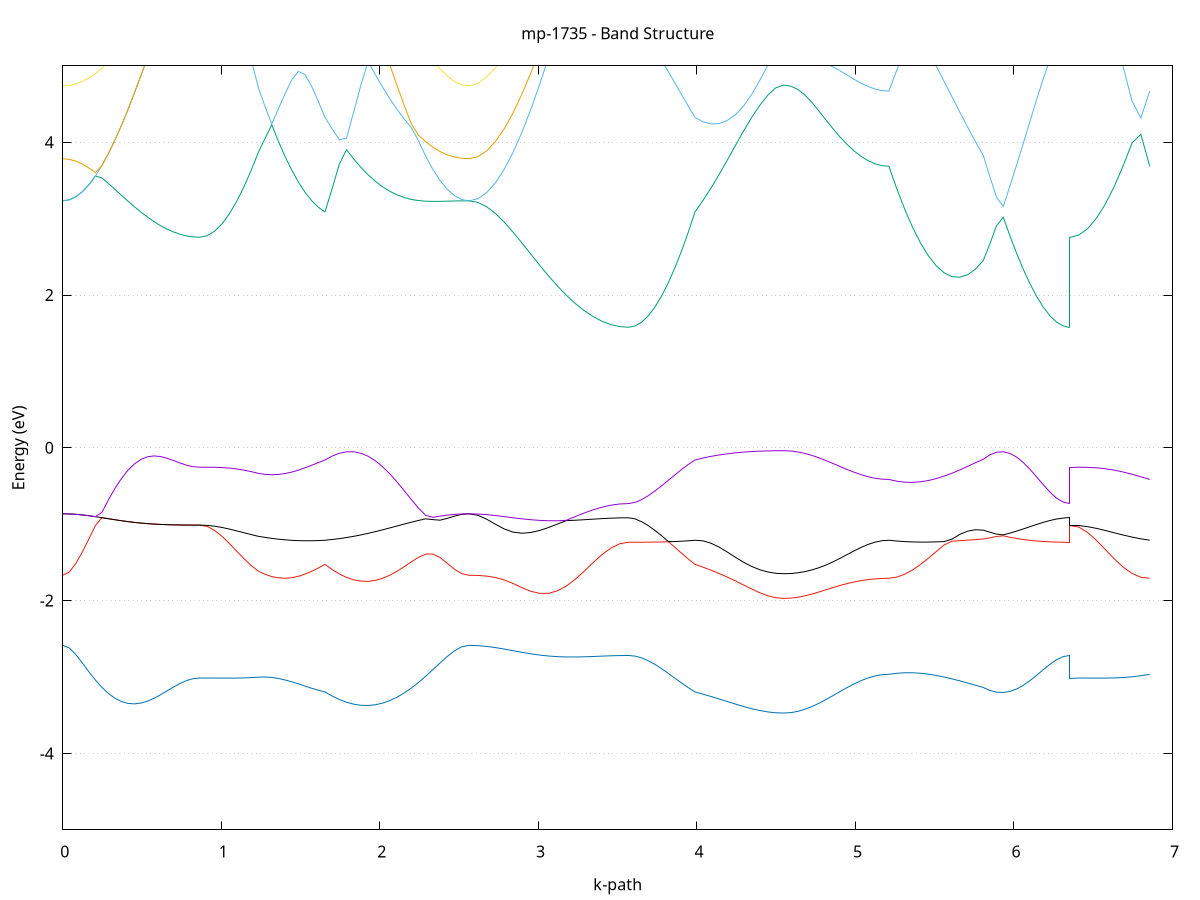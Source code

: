 set title 'mp-1735 - Band Structure'
set xlabel 'k-path'
set ylabel 'Energy (eV)'
set grid y
set yrange [-5:5]
set terminal png size 800,600
set output 'mp-1735_bands_gnuplot.png'
plot '-' using 1:2 with lines notitle, '-' using 1:2 with lines notitle, '-' using 1:2 with lines notitle, '-' using 1:2 with lines notitle, '-' using 1:2 with lines notitle, '-' using 1:2 with lines notitle, '-' using 1:2 with lines notitle, '-' using 1:2 with lines notitle, '-' using 1:2 with lines notitle, '-' using 1:2 with lines notitle, '-' using 1:2 with lines notitle, '-' using 1:2 with lines notitle, '-' using 1:2 with lines notitle, '-' using 1:2 with lines notitle, '-' using 1:2 with lines notitle, '-' using 1:2 with lines notitle, '-' using 1:2 with lines notitle, '-' using 1:2 with lines notitle, '-' using 1:2 with lines notitle, '-' using 1:2 with lines notitle
0.000000 -26.047153
0.041133 -26.046953
0.082265 -26.046553
0.123398 -26.045853
0.164531 -26.044853
0.205663 -26.043653
0.246796 -26.042153
0.287929 -26.040553
0.329061 -26.038753
0.370194 -26.036853
0.411326 -26.034953
0.452459 -26.032953
0.493592 -26.031053
0.534724 -26.029153
0.575857 -26.027353
0.616990 -26.025753
0.658122 -26.024253
0.699255 -26.023053
0.740388 -26.022053
0.781520 -26.021353
0.822653 -26.020953
0.863786 -26.020753
0.863786 -26.020753
0.910080 -26.020653
0.956374 -26.020253
1.002669 -26.019553
1.048963 -26.018653
1.095257 -26.017553
1.141552 -26.016253
1.187846 -26.014853
1.234140 -26.013253
1.234140 -26.013253
1.276094 -26.012153
1.318048 -26.011153
1.360002 -26.010053
1.401956 -26.009153
1.443910 -26.008153
1.485863 -26.007153
1.527817 -26.006253
1.569771 -26.005253
1.611725 -26.004353
1.653679 -26.003353
1.653679 -26.003353
1.699049 -26.005053
1.744420 -26.006953
1.789791 -26.009053
1.835162 -26.011453
1.880532 -26.013953
1.925903 -26.016653
1.971274 -26.019553
2.016644 -26.022553
2.062015 -26.025553
2.107386 -26.028553
2.152757 -26.031553
2.198127 -26.034453
2.243498 -26.037153
2.288869 -26.039553
2.334239 -26.041753
2.379610 -26.043653
2.424981 -26.045153
2.470351 -26.046253
2.515722 -26.046953
2.561093 -26.047153
2.561093 -26.047153
2.617055 -26.046753
2.673016 -26.045553
2.728978 -26.043653
2.784940 -26.041053
2.840902 -26.037953
2.896864 -26.034253
2.952825 -26.030253
3.008787 -26.026053
3.064749 -26.021653
3.120711 -26.017253
3.176672 -26.013053
3.232634 -26.009153
3.288596 -26.005653
3.344558 -26.002653
3.400519 -26.000153
3.456481 -25.998353
3.512443 -25.997253
3.568405 -25.996953
3.568405 -25.996953
3.610359 -25.996953
3.652312 -25.997153
3.694266 -25.997453
3.736220 -25.997853
3.778174 -25.998353
3.820128 -25.999053
3.862082 -25.999853
3.904035 -26.000853
3.945989 -26.002053
3.987943 -26.003353
3.987943 -26.003353
4.038818 -26.004253
4.089692 -26.005453
4.140567 -26.006753
4.191441 -26.008153
4.242316 -26.009553
4.293191 -26.010853
4.344065 -26.012053
4.394940 -26.013053
4.445814 -26.013853
4.496689 -26.014253
4.547563 -26.014453
4.547563 -26.014453
4.591795 -26.014353
4.636027 -26.014153
4.680259 -26.013853
4.724490 -26.013453
4.768722 -26.012953
4.812954 -26.012353
4.857186 -26.011753
4.901417 -26.011053
4.945649 -26.010453
4.989881 -26.009853
5.034113 -26.009353
5.078344 -26.008953
5.122576 -26.008653
5.166808 -26.008453
5.211040 -26.008353
5.211040 -26.008353
5.260658 -26.006853
5.310277 -26.005453
5.359896 -26.004053
5.409514 -26.002753
5.459133 -26.001553
5.508752 -26.000453
5.558370 -25.999553
5.607989 -25.998653
5.657608 -25.997953
5.707226 -25.997353
5.756845 -25.997053
5.806464 -25.996953
5.806464 -25.996953
5.848479 -25.996953
5.890494 -25.996953
5.932510 -25.996953
5.974525 -25.996953
6.016541 -25.996953
6.058556 -25.996953
6.100572 -25.996953
6.142587 -25.996953
6.184602 -25.996953
6.226618 -25.996953
6.268633 -25.996953
6.310649 -25.996953
6.352664 -25.996953
6.352664 -26.020753
6.408626 -26.020553
6.464588 -26.019953
6.520549 -26.019053
6.576511 -26.017753
6.632473 -26.016253
6.688435 -26.014453
6.744397 -26.012453
6.800358 -26.010453
6.856320 -26.008353
e
0.000000 -12.112653
0.041133 -12.114353
0.082265 -12.119453
0.123398 -12.127453
0.164531 -12.137453
0.205663 -12.148653
0.246796 -12.159953
0.287929 -12.170453
0.329061 -12.179253
0.370194 -12.185553
0.411326 -12.188853
0.452459 -12.188653
0.493592 -12.184753
0.534724 -12.177053
0.575857 -12.165753
0.616990 -12.151353
0.658122 -12.134653
0.699255 -12.116753
0.740388 -12.099353
0.781520 -12.084353
0.822653 -12.074153
0.863786 -12.070553
0.863786 -12.070553
0.910080 -12.082453
0.956374 -12.114953
1.002669 -12.161153
1.048963 -12.213753
1.095257 -12.267053
1.141552 -12.317253
1.187846 -12.361553
1.234140 -12.398053
1.234140 -12.398053
1.276094 -12.418753
1.318048 -12.436353
1.360002 -12.450253
1.401956 -12.460253
1.443910 -12.466153
1.485863 -12.467553
1.527817 -12.464453
1.569771 -12.456753
1.611725 -12.444453
1.653679 -12.427553
1.653679 -12.427553
1.699049 -12.459053
1.744420 -12.484353
1.789791 -12.503253
1.835162 -12.515253
1.880532 -12.520153
1.925903 -12.518053
1.971274 -12.509053
2.016644 -12.493153
2.062015 -12.470953
2.107386 -12.442853
2.152757 -12.409553
2.198127 -12.371853
2.243498 -12.330953
2.288869 -12.288153
2.334239 -12.245153
2.379610 -12.204053
2.424981 -12.167553
2.470351 -12.138253
2.515722 -12.119253
2.561093 -12.112653
2.561093 -12.112653
2.617055 -12.127453
2.673016 -12.167553
2.728978 -12.223053
2.784940 -12.284153
2.840902 -12.343353
2.896864 -12.395253
2.952825 -12.436553
3.008787 -12.464653
3.064749 -12.478153
3.120711 -12.476053
3.176672 -12.458053
3.232634 -12.424553
3.288596 -12.376253
3.344558 -12.314953
3.400519 -12.244253
3.456481 -12.170653
3.512443 -12.107853
3.568405 -12.081153
3.568405 -12.081153
3.610359 -12.088953
3.652312 -12.110953
3.694266 -12.143753
3.736220 -12.183353
3.778174 -12.226553
3.820128 -12.270853
3.862082 -12.314353
3.904035 -12.355553
3.945989 -12.393553
3.987943 -12.427553
3.987943 -12.427553
4.038818 -12.451253
4.089692 -12.486653
4.140567 -12.529453
4.191441 -12.575553
4.242316 -12.621053
4.293191 -12.663353
4.344065 -12.700353
4.394940 -12.730453
4.445814 -12.752653
4.496689 -12.766253
4.547563 -12.770753
4.547563 -12.770753
4.591795 -12.768053
4.636027 -12.760053
4.680259 -12.746853
4.724490 -12.728853
4.768722 -12.706253
4.812954 -12.679653
4.857186 -12.649753
4.901417 -12.617453
4.945649 -12.583853
4.989881 -12.550453
5.034113 -12.518853
5.078344 -12.490953
5.122576 -12.468953
5.166808 -12.454853
5.211040 -12.449953
5.211040 -12.449953
5.260658 -12.448953
5.310277 -12.440553
5.359896 -12.424653
5.409514 -12.401753
5.459133 -12.372353
5.508752 -12.337253
5.558370 -12.298053
5.607989 -12.256653
5.657608 -12.216253
5.707226 -12.181553
5.756845 -12.158753
5.806464 -12.153853
5.806464 -12.153853
5.848479 -12.161253
5.890494 -12.165553
5.932510 -12.166353
5.974525 -12.163553
6.016541 -12.157553
6.058556 -12.148553
6.100572 -12.137253
6.142587 -12.124653
6.184602 -12.111653
6.226618 -12.099653
6.268633 -12.089853
6.310649 -12.083353
6.352664 -12.081153
6.352664 -12.070553
6.408626 -12.087753
6.464588 -12.133053
6.520549 -12.193753
6.576511 -12.258453
6.632473 -12.319353
6.688435 -12.371553
6.744397 -12.411953
6.800358 -12.438453
6.856320 -12.449953
e
0.000000 -11.215653
0.041133 -11.216153
0.082265 -11.217653
0.123398 -11.220053
0.164531 -11.223453
0.205663 -11.227553
0.246796 -11.232353
0.287929 -11.237853
0.329061 -11.243753
0.370194 -11.250053
0.411326 -11.256653
0.452459 -11.263153
0.493592 -11.269653
0.534724 -11.275953
0.575857 -11.303053
0.616990 -11.344253
0.658122 -11.385553
0.699255 -11.424953
0.740388 -11.460053
0.781520 -11.488053
0.822653 -11.506253
0.863786 -11.512653
0.863786 -11.512653
0.910080 -11.511253
0.956374 -11.507153
1.002669 -11.500353
1.048963 -11.491153
1.095257 -11.479453
1.141552 -11.465753
1.187846 -11.450253
1.234140 -11.433153
1.234140 -11.433153
1.276094 -11.419153
1.318048 -11.423753
1.360002 -11.437253
1.401956 -11.450253
1.443910 -11.462653
1.485863 -11.474153
1.527817 -11.484853
1.569771 -11.494453
1.611725 -11.502853
1.653679 -11.510053
1.653679 -11.510053
1.699049 -11.490953
1.744420 -11.470953
1.789791 -11.450253
1.835162 -11.429253
1.880532 -11.408053
1.925903 -11.387053
1.971274 -11.366453
2.016644 -11.346553
2.062015 -11.327353
2.107386 -11.309353
2.152757 -11.292453
2.198127 -11.276953
2.243498 -11.263053
2.288869 -11.250753
2.334239 -11.240153
2.379610 -11.231453
2.424981 -11.224553
2.470351 -11.219653
2.515722 -11.216653
2.561093 -11.215653
2.561093 -11.215653
2.617055 -11.217653
2.673016 -11.223353
2.728978 -11.232753
2.784940 -11.245453
2.840902 -11.261153
2.896864 -11.279153
2.952825 -11.299053
3.008787 -11.320153
3.064749 -11.341853
3.120711 -11.363453
3.176672 -11.384353
3.232634 -11.403753
3.288596 -11.421353
3.344558 -11.436453
3.400519 -11.448653
3.456481 -11.489453
3.512443 -11.572053
3.568405 -11.605553
3.568405 -11.605553
3.610359 -11.604453
3.652312 -11.601353
3.694266 -11.596153
3.736220 -11.588953
3.778174 -11.579853
3.820128 -11.568853
3.862082 -11.556253
3.904035 -11.542153
3.945989 -11.526653
3.987943 -11.510053
3.987943 -11.510053
4.038818 -11.492553
4.089692 -11.460753
4.140567 -11.419753
4.191441 -11.375053
4.242316 -11.331053
4.293191 -11.291153
4.344065 -11.257453
4.394940 -11.231453
4.445814 -11.217953
4.496689 -11.215253
4.547563 -11.214653
4.547563 -11.214653
4.591795 -11.216453
4.636027 -11.221953
4.680259 -11.231053
4.724490 -11.243553
4.768722 -11.258953
4.812954 -11.276753
4.857186 -11.296353
4.901417 -11.317553
4.945649 -11.340753
4.989881 -11.366253
5.034113 -11.392853
5.078344 -11.418053
5.122576 -11.438853
5.166808 -11.452653
5.211040 -11.457453
5.211040 -11.457453
5.260658 -11.476753
5.310277 -11.495153
5.359896 -11.512253
5.409514 -11.527553
5.459133 -11.540953
5.508752 -11.552153
5.558370 -11.560853
5.607989 -11.567053
5.657608 -11.570453
5.707226 -11.571253
5.756845 -11.569153
5.806464 -11.564353
5.806464 -11.564353
5.848479 -11.554353
5.890494 -11.543853
5.932510 -11.539153
5.974525 -11.549753
6.016541 -11.559953
6.058556 -11.569653
6.100572 -11.578553
6.142587 -11.586453
6.184602 -11.593053
6.226618 -11.598453
6.268633 -11.602353
6.310649 -11.604753
6.352664 -11.605553
6.352664 -11.512653
6.408626 -11.510653
6.464588 -11.504653
6.520549 -11.494853
6.576511 -11.481553
6.632473 -11.465153
6.688435 -11.446053
6.744397 -11.424853
6.800358 -11.431153
6.856320 -11.457453
e
0.000000 -11.215653
0.041133 -11.216153
0.082265 -11.217653
0.123398 -11.220053
0.164531 -11.223453
0.205663 -11.227553
0.246796 -11.232353
0.287929 -11.237853
0.329061 -11.243753
0.370194 -11.250053
0.411326 -11.256653
0.452459 -11.263153
0.493592 -11.269653
0.534724 -11.275953
0.575857 -11.281853
0.616990 -11.287253
0.658122 -11.292053
0.699255 -11.296053
0.740388 -11.299353
0.781520 -11.301753
0.822653 -11.303153
0.863786 -11.303653
0.863786 -11.303653
0.910080 -11.305253
0.956374 -11.310153
1.002669 -11.318153
1.048963 -11.328953
1.095257 -11.342553
1.141552 -11.358553
1.187846 -11.376453
1.234140 -11.396053
1.234140 -11.396053
1.276094 -11.409953
1.318048 -11.402153
1.360002 -11.382553
1.401956 -11.361253
1.443910 -11.339053
1.485863 -11.316953
1.527817 -11.295853
1.569771 -11.276953
1.611725 -11.261853
1.653679 -11.252853
1.653679 -11.252853
1.699049 -11.246253
1.744420 -11.239753
1.789791 -11.233153
1.835162 -11.226153
1.880532 -11.218853
1.925903 -11.211353
1.971274 -11.203653
2.016644 -11.195753
2.062015 -11.187953
2.107386 -11.180153
2.152757 -11.172753
2.198127 -11.165853
2.243498 -11.159753
2.288869 -11.154853
2.334239 -11.152353
2.379610 -11.155553
2.424981 -11.170853
2.470351 -11.192753
2.515722 -11.209553
2.561093 -11.215653
2.561093 -11.215653
2.617055 -11.199053
2.673016 -11.154053
2.728978 -11.129653
2.784940 -11.135453
2.840902 -11.142653
2.896864 -11.151053
2.952825 -11.160353
3.008787 -11.170453
3.064749 -11.180853
3.120711 -11.191453
3.176672 -11.201753
3.232634 -11.211553
3.288596 -11.220453
3.344558 -11.272853
3.400519 -11.384353
3.456481 -11.457553
3.512443 -11.463053
3.568405 -11.464953
3.568405 -11.464953
3.610359 -11.456653
3.652312 -11.433453
3.694266 -11.399553
3.736220 -11.360453
3.778174 -11.323253
3.820128 -11.295053
3.862082 -11.277653
3.904035 -11.266953
3.945989 -11.259253
3.987943 -11.252853
3.987943 -11.252853
4.038818 -11.249153
4.089692 -11.244853
4.140567 -11.240153
4.191441 -11.235253
4.242316 -11.230353
4.293191 -11.225753
4.344065 -11.221553
4.394940 -11.217453
4.445814 -11.209253
4.496689 -11.198853
4.547563 -11.195153
4.547563 -11.195153
4.591795 -11.196553
4.636027 -11.200853
4.680259 -11.207753
4.724490 -11.217653
4.768722 -11.230553
4.812954 -11.246653
4.857186 -11.265853
4.901417 -11.287453
4.945649 -11.309653
4.989881 -11.330153
5.034113 -11.347453
5.078344 -11.361053
5.122576 -11.370853
5.166808 -11.376853
5.211040 -11.378853
5.211040 -11.378853
5.260658 -11.360053
5.310277 -11.339653
5.359896 -11.318653
5.409514 -11.298353
5.459133 -11.280953
5.508752 -11.271653
5.558370 -11.284353
5.607989 -11.329953
5.657608 -11.389953
5.707226 -11.446353
5.756845 -11.488353
5.806464 -11.507553
5.806464 -11.507553
5.848479 -11.517753
5.890494 -11.528353
5.932510 -11.533153
5.974525 -11.522453
6.016541 -11.512053
6.058556 -11.502153
6.100572 -11.493053
6.142587 -11.484853
6.184602 -11.477953
6.226618 -11.472353
6.268633 -11.468253
6.310649 -11.465753
6.352664 -11.464953
6.352664 -11.303653
6.408626 -11.306053
6.464588 -11.313153
6.520549 -11.324653
6.576511 -11.340153
6.632473 -11.359253
6.688435 -11.381253
6.744397 -11.405453
6.800358 -11.402253
6.856320 -11.378853
e
0.000000 -11.122053
0.041133 -11.121253
0.082265 -11.119353
0.123398 -11.116753
0.164531 -11.114653
0.205663 -11.113953
0.246796 -11.115953
0.287929 -11.121753
0.329061 -11.132153
0.370194 -11.147853
0.411326 -11.169053
0.452459 -11.195753
0.493592 -11.227553
0.534724 -11.263653
0.575857 -11.281853
0.616990 -11.287253
0.658122 -11.292053
0.699255 -11.296053
0.740388 -11.299353
0.781520 -11.301753
0.822653 -11.303153
0.863786 -11.303653
0.863786 -11.303653
0.910080 -11.289653
0.956374 -11.250953
1.002669 -11.195253
1.048963 -11.130753
1.095257 -11.064353
1.141552 -11.001653
1.187846 -10.946853
1.234140 -10.903453
1.234140 -10.903453
1.276094 -10.881453
1.318048 -10.866353
1.360002 -10.858753
1.401956 -10.858953
1.443910 -10.866953
1.485863 -10.882653
1.527817 -10.905453
1.569771 -10.934453
1.611725 -10.968053
1.653679 -11.003753
1.653679 -11.003753
1.699049 -10.958453
1.744420 -10.918553
1.789791 -10.885453
1.835162 -10.859753
1.880532 -10.842053
1.925903 -10.832753
1.971274 -10.832053
2.016644 -10.839753
2.062015 -10.855453
2.107386 -10.878653
2.152757 -10.908453
2.198127 -10.943653
2.243498 -10.982753
2.288869 -11.023853
2.334239 -11.064053
2.379610 -11.097753
2.424981 -11.115953
2.470351 -11.120953
2.515722 -11.121953
2.561093 -11.122053
2.561093 -11.122053
2.617055 -11.122853
2.673016 -11.125453
2.728978 -11.091753
2.784940 -11.023953
2.840902 -10.960753
2.896864 -10.910053
2.952825 -10.877653
3.008787 -10.867553
3.064749 -10.882053
3.120711 -10.921253
3.176672 -10.983753
3.232634 -11.066253
3.288596 -11.164453
3.344558 -11.228153
3.400519 -11.234453
3.456481 -11.239153
3.512443 -11.241953
3.568405 -11.242953
3.568405 -11.242953
3.610359 -11.242253
3.652312 -11.239953
3.694266 -11.235353
3.736220 -11.226853
3.778174 -11.210853
3.820128 -11.182653
3.862082 -11.142653
3.904035 -11.096653
3.945989 -11.049353
3.987943 -11.003753
3.987943 -11.003753
4.038818 -10.977353
4.089692 -10.944953
4.140567 -10.907153
4.191441 -10.865053
4.242316 -10.819953
4.293191 -10.774053
4.344065 -10.730353
4.394940 -10.691853
4.445814 -10.661853
4.496689 -10.642653
4.547563 -10.636053
4.547563 -10.636053
4.591795 -10.639353
4.636027 -10.648753
4.680259 -10.663853
4.724490 -10.683653
4.768722 -10.706853
4.812954 -10.731853
4.857186 -10.757153
4.901417 -10.781353
4.945649 -10.803153
4.989881 -10.821853
5.034113 -10.836953
5.078344 -10.848553
5.122576 -10.856553
5.166808 -10.861353
5.211040 -10.862953
5.211040 -10.862953
5.260658 -10.878753
5.310277 -10.907853
5.359896 -10.949053
5.409514 -11.000353
5.459133 -11.058453
5.508752 -11.116453
5.558370 -11.157853
5.607989 -11.168953
5.657608 -11.163653
5.707226 -11.154153
5.756845 -11.144453
5.806464 -11.135553
5.806464 -11.135553
5.848479 -11.124053
5.890494 -11.117553
5.932510 -11.116353
5.974525 -11.120553
6.016541 -11.129953
6.058556 -11.143653
6.100572 -11.160753
6.142587 -11.179753
6.184602 -11.198853
6.226618 -11.216353
6.268633 -11.230553
6.310649 -11.239753
6.352664 -11.242953
6.352664 -11.303653
6.408626 -11.283353
6.464588 -11.229253
6.520549 -11.155353
6.576511 -11.075153
6.632473 -10.999053
6.688435 -10.934653
6.744397 -10.888053
6.800358 -10.863353
6.856320 -10.862953
e
0.000000 -2.585753
0.041133 -2.619953
0.082265 -2.706353
0.123398 -2.816753
0.164531 -2.931453
0.205663 -3.039853
0.246796 -3.135753
0.287929 -3.215753
0.329061 -3.277853
0.370194 -3.321153
0.411326 -3.345653
0.452459 -3.351853
0.493592 -3.341253
0.534724 -3.315853
0.575857 -3.278453
0.616990 -3.232353
0.658122 -3.181453
0.699255 -3.130353
0.740388 -3.083653
0.781520 -3.046153
0.822653 -3.021753
0.863786 -3.013253
0.863786 -3.013253
0.910080 -3.013453
0.956374 -3.013953
1.002669 -3.014453
1.048963 -3.014653
1.095257 -3.014053
1.141552 -3.012053
1.187846 -3.008053
1.234140 -3.001653
1.234140 -3.001653
1.276094 -2.999953
1.318048 -3.005853
1.360002 -3.019053
1.401956 -3.038553
1.443910 -3.062953
1.485863 -3.090353
1.527817 -3.119053
1.569771 -3.147153
1.611725 -3.173153
1.653679 -3.195653
1.653679 -3.195653
1.699049 -3.249353
1.744420 -3.294753
1.789791 -3.330653
1.835162 -3.356053
1.880532 -3.370253
1.925903 -3.372953
1.971274 -3.363653
2.016644 -3.342553
2.062015 -3.309553
2.107386 -3.265353
2.152757 -3.210253
2.198127 -3.145153
2.243498 -3.071353
2.288869 -2.990253
2.334239 -2.904253
2.379610 -2.816453
2.424981 -2.731753
2.470351 -2.657753
2.515722 -2.605153
2.561093 -2.585753
2.561093 -2.585753
2.617055 -2.589253
2.673016 -2.599453
2.728978 -2.615153
2.784940 -2.634553
2.840902 -2.655953
2.896864 -2.677153
2.952825 -2.696653
3.008787 -2.713053
3.064749 -2.725553
3.120711 -2.733753
3.176672 -2.737753
3.232634 -2.738153
3.288596 -2.735753
3.344558 -2.731553
3.400519 -2.726753
3.456481 -2.722453
3.512443 -2.719453
3.568405 -2.718453
3.568405 -2.718453
3.610359 -2.726553
3.652312 -2.750353
3.694266 -2.787853
3.736220 -2.836353
3.778174 -2.892753
3.820128 -2.953953
3.862082 -3.017053
3.904035 -3.079753
3.945989 -3.139953
3.987943 -3.195653
3.987943 -3.195653
4.038818 -3.224753
4.089692 -3.255553
4.140567 -3.287953
4.191441 -3.320953
4.242316 -3.353853
4.293191 -3.385253
4.344065 -3.413853
4.394940 -3.438053
4.445814 -3.456653
4.496689 -3.468253
4.547563 -3.472253
4.547563 -3.472253
4.591795 -3.466653
4.636027 -3.450253
4.680259 -3.423553
4.724490 -3.388053
4.768722 -3.345153
4.812954 -3.296753
4.857186 -3.244953
4.901417 -3.192153
4.945649 -3.140353
4.989881 -3.092053
5.034113 -3.049053
5.078344 -3.013453
5.122576 -2.986753
5.166808 -2.970153
5.211040 -2.964553
5.211040 -2.964553
5.260658 -2.951253
5.310277 -2.944553
5.359896 -2.944653
5.409514 -2.950953
5.459133 -2.962853
5.508752 -2.979453
5.558370 -3.000053
5.607989 -3.023853
5.657608 -3.050153
5.707226 -3.078453
5.756845 -3.107853
5.806464 -3.137553
5.806464 -3.137553
5.848479 -3.176653
5.890494 -3.198753
5.932510 -3.202853
5.974525 -3.188653
6.016541 -3.156753
6.058556 -3.109153
6.100572 -3.048353
6.142587 -2.978353
6.184602 -2.904453
6.226618 -2.833453
6.268633 -2.773453
6.310649 -2.732853
6.352664 -2.718453
6.352664 -3.013253
6.408626 -3.013553
6.464588 -3.014153
6.520549 -3.014653
6.576511 -3.014153
6.632473 -3.011953
6.688435 -3.006753
6.744397 -2.997653
6.800358 -2.983753
6.856320 -2.964553
e
0.000000 -1.668053
0.041133 -1.625453
0.082265 -1.514053
0.123398 -1.362953
0.164531 -1.193253
0.205663 -1.017653
0.246796 -0.914353
0.287929 -0.928053
0.329061 -0.941453
0.370194 -0.954253
0.411326 -0.965953
0.452459 -0.976353
0.493592 -0.985153
0.534724 -0.992453
0.575857 -0.998253
0.616990 -1.002753
0.658122 -1.006053
0.699255 -1.008353
0.740388 -1.009953
0.781520 -1.010953
0.822653 -1.011453
0.863786 -1.011653
0.863786 -1.011653
0.910080 -1.029153
0.956374 -1.079053
1.002669 -1.154953
1.048963 -1.247953
1.095257 -1.348853
1.141552 -1.448753
1.187846 -1.539753
1.234140 -1.615453
1.234140 -1.615453
1.276094 -1.655753
1.318048 -1.684953
1.360002 -1.702153
1.401956 -1.706953
1.443910 -1.699853
1.485863 -1.681553
1.527817 -1.653353
1.569771 -1.616753
1.611725 -1.573553
1.653679 -1.525553
1.653679 -1.525553
1.699049 -1.593253
1.744420 -1.650753
1.789791 -1.696253
1.835162 -1.728153
1.880532 -1.745553
1.925903 -1.747953
1.971274 -1.735353
2.016644 -1.708353
2.062015 -1.668153
2.107386 -1.616553
2.152757 -1.556753
2.198127 -1.493253
2.243498 -1.433853
2.288869 -1.392253
2.334239 -1.389553
2.379610 -1.435853
2.424981 -1.511553
2.470351 -1.589053
2.515722 -1.646653
2.561093 -1.668053
2.561093 -1.668053
2.617055 -1.670453
2.673016 -1.678853
2.728978 -1.697153
2.784940 -1.729753
2.840902 -1.776853
2.896864 -1.830953
2.952825 -1.878153
3.008787 -1.905453
3.064749 -1.904553
3.120711 -1.871853
3.176672 -1.808853
3.232634 -1.720553
3.288596 -1.615453
3.344558 -1.504353
3.400519 -1.399453
3.456481 -1.312953
3.512443 -1.256053
3.568405 -1.236153
3.568405 -1.236153
3.610359 -1.236053
3.652312 -1.235653
3.694266 -1.235053
3.736220 -1.233953
3.778174 -1.232353
3.820128 -1.229953
3.862082 -1.304053
3.904035 -1.381153
3.945989 -1.455753
3.987943 -1.525553
3.987943 -1.525553
4.038818 -1.562453
4.089692 -1.602353
4.140567 -1.645453
4.191441 -1.691653
4.242316 -1.741353
4.293191 -1.793753
4.344065 -1.846753
4.394940 -1.895953
4.445814 -1.936053
4.496689 -1.962253
4.547563 -1.971353
4.547563 -1.971353
4.591795 -1.967453
4.636027 -1.956053
4.680259 -1.938053
4.724490 -1.914653
4.768722 -1.887653
4.812954 -1.858753
4.857186 -1.830053
4.901417 -1.802853
4.945649 -1.778253
4.989881 -1.757053
5.034113 -1.739353
5.078344 -1.725553
5.122576 -1.715653
5.166808 -1.709653
5.211040 -1.707653
5.211040 -1.707653
5.260658 -1.692253
5.310277 -1.655653
5.359896 -1.599953
5.409514 -1.528653
5.459133 -1.446653
5.508752 -1.359553
5.558370 -1.273853
5.607989 -1.222253
5.657608 -1.216053
5.707226 -1.208953
5.756845 -1.201253
5.806464 -1.193053
5.806464 -1.193053
5.848479 -1.178153
5.890494 -1.160453
5.932510 -1.151653
5.974525 -1.170753
6.016541 -1.186853
6.058556 -1.200153
6.100572 -1.210953
6.142587 -1.219453
6.184602 -1.225853
6.226618 -1.230553
6.268633 -1.233753
6.310649 -1.235553
6.352664 -1.236153
6.352664 -1.011653
6.408626 -1.037053
6.464588 -1.108153
6.520549 -1.211853
6.576511 -1.332053
6.632473 -1.452953
6.688435 -1.560553
6.744397 -1.643753
6.800358 -1.694353
6.856320 -1.707653
e
0.000000 -0.863753
0.041133 -0.865453
0.082265 -0.870453
0.123398 -0.878453
0.164531 -0.888853
0.205663 -0.901053
0.246796 -0.914353
0.287929 -0.927953
0.329061 -0.941453
0.370194 -0.954253
0.411326 -0.965953
0.452459 -0.976353
0.493592 -0.985153
0.534724 -0.992453
0.575857 -0.998253
0.616990 -1.002753
0.658122 -1.006053
0.699255 -1.008353
0.740388 -1.009953
0.781520 -1.010953
0.822653 -1.011453
0.863786 -1.011653
0.863786 -1.011653
0.910080 -1.015253
0.956374 -1.025653
1.002669 -1.041953
1.048963 -1.062753
1.095257 -1.086253
1.141552 -1.111053
1.187846 -1.135453
1.234140 -1.158453
1.234140 -1.158453
1.276094 -1.172753
1.318048 -1.185253
1.360002 -1.195853
1.401956 -1.204353
1.443910 -1.210753
1.485863 -1.214853
1.527817 -1.216753
1.569771 -1.216553
1.611725 -1.214153
1.653679 -1.209753
1.653679 -1.209753
1.699049 -1.200153
1.744420 -1.188553
1.789791 -1.174653
1.835162 -1.158453
1.880532 -1.140053
1.925903 -1.119653
1.971274 -1.097353
2.016644 -1.073653
2.062015 -1.048953
2.107386 -1.023653
2.152757 -0.998453
2.198127 -0.973953
2.243498 -0.950753
2.288869 -0.929253
2.334239 -0.939853
2.379610 -0.947153
2.424981 -0.923953
2.470351 -0.894153
2.515722 -0.871853
2.561093 -0.863753
2.561093 -0.863753
2.617055 -0.882653
2.673016 -0.933553
2.728978 -1.000353
2.784940 -1.062553
2.840902 -1.103853
2.896864 -1.118153
2.952825 -1.108453
3.008787 -1.081453
3.064749 -1.042853
3.120711 -0.997453
3.176672 -0.953053
3.232634 -0.947953
3.288596 -0.941253
3.344558 -0.933753
3.400519 -0.926653
3.456481 -0.920753
3.512443 -0.916953
3.568405 -0.915653
3.568405 -0.915653
3.610359 -0.930453
3.652312 -0.968253
3.694266 -1.020453
3.736220 -1.082653
3.778174 -1.152253
3.820128 -1.226953
3.862082 -1.226753
3.904035 -1.222453
3.945989 -1.216853
3.987943 -1.209753
3.987943 -1.209753
4.038818 -1.217853
4.089692 -1.249553
4.140567 -1.300453
4.191441 -1.363953
4.242316 -1.431953
4.293191 -1.496453
4.344065 -1.551653
4.394940 -1.594553
4.445814 -1.624553
4.496689 -1.642353
4.547563 -1.648153
4.547563 -1.648153
4.591795 -1.645153
4.636027 -1.636053
4.680259 -1.620653
4.724490 -1.598753
4.768722 -1.570253
4.812954 -1.535153
4.857186 -1.493953
4.901417 -1.447953
4.945649 -1.399253
4.989881 -1.350653
5.034113 -1.305153
5.078344 -1.265753
5.122576 -1.235453
5.166808 -1.216253
5.211040 -1.209653
5.211040 -1.209653
5.260658 -1.220153
5.310277 -1.227553
5.359896 -1.232053
5.409514 -1.234053
5.459133 -1.233653
5.508752 -1.231353
5.558370 -1.227453
5.607989 -1.196453
5.657608 -1.133853
5.707226 -1.091353
5.756845 -1.072353
5.806464 -1.077953
5.806464 -1.077953
5.848479 -1.104953
5.890494 -1.129653
5.932510 -1.139753
5.974525 -1.116253
6.016541 -1.090153
6.058556 -1.062053
6.100572 -1.032753
6.142587 -1.003553
6.184602 -0.975853
6.226618 -0.951453
6.268633 -0.932253
6.310649 -0.919853
6.352664 -0.915653
6.352664 -1.011653
6.408626 -1.016853
6.464588 -1.031853
6.520549 -1.054553
6.576511 -1.082253
6.632473 -1.112153
6.688435 -1.141453
6.744397 -1.168353
6.800358 -1.191253
6.856320 -1.209653
e
0.000000 -0.863753
0.041133 -0.865453
0.082265 -0.870453
0.123398 -0.878453
0.164531 -0.888853
0.205663 -0.901053
0.246796 -0.844753
0.287929 -0.680953
0.329061 -0.531653
0.370194 -0.401153
0.411326 -0.292953
0.452459 -0.209153
0.493592 -0.150753
0.534724 -0.117053
0.575857 -0.106053
0.616990 -0.113953
0.658122 -0.136053
0.699255 -0.166453
0.740388 -0.198953
0.781520 -0.227553
0.822653 -0.247053
0.863786 -0.253953
0.863786 -0.253953
0.910080 -0.254053
0.956374 -0.254753
1.002669 -0.257853
1.048963 -0.264653
1.095257 -0.275853
1.141552 -0.291453
1.187846 -0.311153
1.234140 -0.334353
1.234140 -0.334353
1.276094 -0.347453
1.318048 -0.352353
1.360002 -0.348653
1.401956 -0.336853
1.443910 -0.317553
1.485863 -0.292153
1.527817 -0.261853
1.569771 -0.228553
1.611725 -0.193753
1.653679 -0.159353
1.653679 -0.159353
1.699049 -0.108053
1.744420 -0.071453
1.789791 -0.051853
1.835162 -0.051253
1.880532 -0.070653
1.925903 -0.110253
1.971274 -0.169353
2.016644 -0.246453
2.062015 -0.339153
2.107386 -0.444453
2.152757 -0.558453
2.198127 -0.675853
2.243498 -0.788753
2.288869 -0.883653
2.334239 -0.910253
2.379610 -0.893953
2.424981 -0.880953
2.470351 -0.871453
2.515722 -0.865653
2.561093 -0.863753
2.561093 -0.863753
2.617055 -0.866553
2.673016 -0.874353
2.728978 -0.886253
2.784940 -0.900653
2.840902 -0.915653
2.896864 -0.929653
2.952825 -0.941353
3.008787 -0.949753
3.064749 -0.954453
3.120711 -0.955353
3.176672 -0.948753
3.232634 -0.899853
3.288596 -0.853453
3.344558 -0.811953
3.400519 -0.777353
3.456481 -0.751253
3.512443 -0.735153
3.568405 -0.729653
3.568405 -0.729653
3.610359 -0.714753
3.652312 -0.676853
3.694266 -0.624853
3.736220 -0.563553
3.778174 -0.495953
3.820128 -0.424753
3.862082 -0.352653
3.904035 -0.282553
3.945989 -0.217253
3.987943 -0.159353
3.987943 -0.159353
4.038818 -0.133453
4.089692 -0.111553
4.140567 -0.093253
4.191441 -0.078053
4.242316 -0.065753
4.293191 -0.056153
4.344065 -0.048953
4.394940 -0.043753
4.445814 -0.040353
4.496689 -0.038353
4.547563 -0.037753
4.547563 -0.037753
4.591795 -0.041753
4.636027 -0.053653
4.680259 -0.072953
4.724490 -0.098753
4.768722 -0.130153
4.812954 -0.165653
4.857186 -0.203853
4.901417 -0.243053
4.945649 -0.281653
4.989881 -0.317953
5.034113 -0.350353
5.078344 -0.377253
5.122576 -0.397453
5.166808 -0.410053
5.211040 -0.414253
5.211040 -0.414253
5.260658 -0.436853
5.310277 -0.449553
5.359896 -0.452153
5.409514 -0.444753
5.459133 -0.428053
5.508752 -0.403153
5.558370 -0.371153
5.607989 -0.333053
5.657608 -0.289953
5.707226 -0.243453
5.756845 -0.195653
5.806464 -0.149753
5.806464 -0.149753
5.848479 -0.091153
5.890494 -0.057553
5.932510 -0.051353
5.974525 -0.073053
6.016541 -0.121053
6.058556 -0.191853
6.100572 -0.280353
6.142587 -0.379953
6.184602 -0.482453
6.226618 -0.578553
6.268633 -0.658053
6.310649 -0.710953
6.352664 -0.729653
6.352664 -0.253953
6.408626 -0.254053
6.464588 -0.255753
6.520549 -0.261653
6.576511 -0.273653
6.632473 -0.292253
6.688435 -0.316653
6.744397 -0.346053
6.800358 -0.378953
6.856320 -0.414253
e
0.000000 3.233547
0.041133 3.246847
0.082265 3.286847
0.123398 3.352747
0.164531 3.443647
0.205663 3.558247
0.246796 3.533647
0.287929 3.459747
0.329061 3.382947
0.370194 3.305447
0.411326 3.228947
0.452459 3.155047
0.493592 3.084947
0.534724 3.019847
0.575857 2.960647
0.616990 2.908047
0.658122 2.862647
0.699255 2.824947
0.740388 2.795247
0.781520 2.773747
0.822653 2.760847
0.863786 2.756547
0.863786 2.756547
0.910080 2.775947
0.956374 2.833847
1.002669 2.928647
1.048963 3.058347
1.095257 3.220347
1.141552 3.411847
1.187846 3.629747
1.234140 3.871147
1.234140 3.871147
1.276094 4.050547
1.318048 4.229747
1.360002 4.012847
1.401956 3.814647
1.443910 3.636647
1.485863 3.480147
1.527817 3.346247
1.569771 3.235847
1.611725 3.149647
1.653679 3.088347
1.653679 3.088347
1.699049 3.392647
1.744420 3.715047
1.789791 3.902147
1.835162 3.781047
1.880532 3.671647
1.925903 3.574547
1.971274 3.490047
2.016644 3.418147
2.062015 3.359047
2.107386 3.312147
2.152757 3.276947
2.198127 3.252247
2.243498 3.236747
2.288869 3.228747
2.334239 3.226047
2.379610 3.226747
2.424981 3.228947
2.470351 3.231347
2.515722 3.232947
2.561093 3.233547
2.561093 3.233547
2.617055 3.213947
2.673016 3.157047
2.728978 3.067947
2.784940 2.953647
2.840902 2.821947
2.896864 2.679847
2.952825 2.533747
3.008787 2.388647
3.064749 2.248747
3.120711 2.117347
3.176672 1.996947
3.232634 1.889447
3.288596 1.796347
3.344558 1.718847
3.400519 1.657847
3.456481 1.613747
3.512443 1.587147
3.568405 1.578247
3.568405 1.578247
3.610359 1.595447
3.652312 1.646547
3.694266 1.730647
3.736220 1.845947
3.778174 1.990847
3.820128 2.163147
3.862082 2.360947
3.904035 2.582447
3.945989 2.825547
3.987943 3.088347
3.987943 3.088347
4.038818 3.239347
4.089692 3.403747
4.140567 3.579947
4.191441 3.765247
4.242316 3.955347
4.293191 4.143347
4.344065 4.320347
4.394940 4.479247
4.445814 4.614347
4.496689 4.711347
4.547563 4.747847
4.547563 4.747847
4.591795 4.734547
4.636027 4.692947
4.680259 4.621247
4.724490 4.524147
4.768722 4.412047
4.812954 4.295047
4.857186 4.180347
4.901417 4.072547
4.945649 3.974747
4.989881 3.889147
5.034113 3.817247
5.078344 3.760247
5.122576 3.718947
5.166808 3.693947
5.211040 3.685547
5.211040 3.685547
5.260658 3.392347
5.310277 3.126047
5.359896 2.889547
5.409514 2.685447
5.459133 2.516547
5.508752 2.385047
5.558370 2.293047
5.607989 2.242147
5.657608 2.232947
5.707226 2.265547
5.756845 2.339147
5.806464 2.452447
5.806464 2.452447
5.848479 2.672347
5.890494 2.909447
5.932510 3.018947
5.974525 2.774947
6.016541 2.547247
6.058556 2.337947
6.100572 2.149147
6.142587 1.983047
6.184602 1.842247
6.226618 1.729147
6.268633 1.646147
6.310649 1.595347
6.352664 1.578247
6.352664 2.756547
6.408626 2.784947
6.464588 2.869047
6.520549 3.005947
6.576511 3.191547
6.632473 3.420847
6.688435 3.688747
6.744397 3.989747
6.800358 4.104347
6.856320 3.685547
e
0.000000 3.233547
0.041133 3.246847
0.082265 3.286847
0.123398 3.352747
0.164531 3.443647
0.205663 3.558247
0.246796 3.695247
0.287929 3.852747
0.329061 4.029047
0.370194 4.222047
0.411326 4.429347
0.452459 4.648647
0.493592 4.876747
0.534724 5.110147
0.575857 5.344447
0.616990 5.574047
0.658122 5.792247
0.699255 5.857047
0.740388 5.899947
0.781520 5.932547
0.822653 5.952947
0.863786 5.959947
0.863786 5.959947
0.910080 5.981147
0.956374 6.038347
1.002669 6.114047
1.048963 6.141247
1.095257 5.822047
1.141552 5.460547
1.187846 5.086747
1.234140 4.712847
1.234140 4.712847
1.276094 4.463847
1.318048 4.240147
1.360002 4.436947
1.401956 4.634347
1.443910 4.815347
1.485863 4.926647
1.527817 4.885547
1.569771 4.731847
1.611725 4.536447
1.653679 4.326447
1.653679 4.326447
1.699049 4.175947
1.744420 4.034047
1.789791 4.052247
1.835162 4.399547
1.880532 4.748747
1.925903 5.056347
1.971274 4.885147
2.016644 4.723647
2.062015 4.572747
2.107386 4.433447
2.152757 4.306447
2.198127 4.192547
2.243498 4.019447
2.288869 3.819347
2.334239 3.645547
2.379610 3.500047
2.424981 3.384747
2.470351 3.301147
2.515722 3.250547
2.561093 3.233547
2.561093 3.233547
2.617055 3.260147
2.673016 3.339347
2.728978 3.469447
2.784940 3.647547
2.840902 3.870347
2.896864 4.133547
2.952825 4.432547
3.008787 4.762147
3.064749 5.115547
3.120711 5.481647
3.176672 5.830847
3.232634 6.032047
3.288596 5.955547
3.344558 5.807747
3.400519 5.674947
3.456481 5.574647
3.512443 5.512947
3.568405 5.492147
3.568405 5.492147
3.610359 5.471547
3.652312 5.412047
3.694266 5.319747
3.736220 5.202547
3.778174 5.068147
3.820128 4.923147
3.862082 4.772847
3.904035 4.621447
3.945989 4.471847
3.987943 4.326447
3.987943 4.326447
4.038818 4.267047
4.089692 4.239947
4.140567 4.245947
4.191441 4.285647
4.242316 4.360147
4.293191 4.471547
4.344065 4.621247
4.394940 4.803847
4.445814 5.003447
4.496689 5.190847
4.547563 5.285947
4.547563 5.285947
4.591795 5.257747
4.636027 5.197647
4.680259 5.139747
4.724490 5.096047
4.768722 5.061847
4.812954 5.027947
4.857186 4.987047
4.901417 4.937447
4.945649 4.882147
4.989881 4.826147
5.034113 4.774347
5.078344 4.730547
5.122576 4.697447
5.166808 4.676947
5.211040 4.669947
5.211040 4.669947
5.260658 4.944247
5.310277 5.213947
5.359896 5.398447
5.409514 5.341747
5.459133 5.183647
5.508752 4.998247
5.558370 4.801047
5.607989 4.599447
5.657608 4.398047
5.707226 4.200447
5.756845 4.009147
5.806464 3.826247
5.806464 3.826247
5.848479 3.547047
5.890494 3.277047
5.932510 3.161547
5.974525 3.426647
6.016541 3.702147
6.058556 3.985047
6.100572 4.271347
6.142587 4.555647
6.184602 4.829947
6.226618 5.082147
6.268633 5.293847
6.310649 5.439447
6.352664 5.492147
6.352664 5.959947
6.408626 5.990647
6.464588 6.068847
6.520549 6.162947
6.576511 5.878847
6.632473 5.444147
6.688435 4.991947
6.744397 4.542047
6.800358 4.318547
6.856320 4.669947
e
0.000000 3.784647
0.041133 3.776547
0.082265 3.752647
0.123398 3.714247
0.164531 3.663447
0.205663 3.602347
0.246796 3.695247
0.287929 3.852747
0.329061 4.029047
0.370194 4.222047
0.411326 4.429347
0.452459 4.648647
0.493592 4.876747
0.534724 5.110147
0.575857 5.344447
0.616990 5.574047
0.658122 5.792247
0.699255 5.990347
0.740388 6.158747
0.781520 6.287247
0.822653 6.367647
0.863786 6.395047
0.863786 6.395047
0.910080 6.389947
0.956374 6.374947
1.002669 6.343447
1.048963 6.191347
1.095257 6.264247
1.141552 6.222847
1.187846 6.166347
1.234140 6.105147
1.234140 6.105147
1.276094 6.046247
1.318048 5.957047
1.360002 5.841247
1.401956 5.707447
1.443910 5.575947
1.485863 5.504047
1.527817 5.577447
1.569771 5.759347
1.611725 5.980447
1.653679 6.214447
1.653679 6.214447
1.699049 6.013647
1.744420 5.813547
1.789791 5.616147
1.835162 5.423047
1.880532 5.236047
1.925903 5.079347
1.971274 5.312647
2.016644 5.256547
2.062015 5.016847
2.107386 4.749247
2.152757 4.488247
2.198127 4.243447
2.243498 4.092347
2.288869 4.006447
2.334239 3.935147
2.379610 3.878447
2.424981 3.836047
2.470351 3.806947
2.515722 3.790147
2.561093 3.784647
2.561093 3.784647
2.617055 3.810047
2.673016 3.885647
2.728978 4.009247
2.784940 4.177947
2.840902 4.387547
2.896864 4.633647
2.952825 4.911047
3.008787 5.214147
3.064749 5.536747
3.120711 5.868047
3.176672 5.985747
3.232634 6.092547
3.288596 6.181447
3.344558 6.245647
3.400519 6.281647
3.456481 6.293247
3.512443 6.291747
3.568405 6.289447
3.568405 6.289447
3.610359 6.301547
3.652312 6.337047
3.694266 6.393047
3.736220 6.465247
3.778174 6.547047
3.820128 6.630047
3.862082 6.704347
3.904035 6.580447
3.945989 6.398947
3.987943 6.214447
3.987943 6.214447
4.038818 6.117947
4.089692 6.028947
4.140567 5.951947
4.191441 5.889547
4.242316 5.841847
4.293191 5.807647
4.344065 5.783947
4.394940 5.766347
4.445814 5.747147
4.496689 5.712947
4.547563 5.678647
4.547563 5.678647
4.591795 5.689947
4.636027 5.703247
4.680259 5.697747
4.724490 5.675547
4.768722 5.648447
4.812954 5.629147
4.857186 5.627247
4.901417 5.645847
4.945649 5.682447
4.989881 5.731147
5.034113 5.784847
5.078344 5.836347
5.122576 5.878947
5.166808 5.906947
5.211040 5.916747
5.211040 5.916747
5.260658 5.844747
5.310277 5.758447
5.359896 5.738647
5.409514 5.942747
5.459133 6.232547
5.508752 6.535247
5.558370 6.677547
5.607989 6.603947
5.657608 6.538847
5.707226 6.493447
5.756845 6.475147
5.806464 6.486447
5.806464 6.486447
5.848479 6.523447
5.890494 6.547847
5.932510 6.552647
5.974525 6.536247
6.016541 6.503747
6.058556 6.463247
6.100572 6.421447
6.142587 6.382847
6.184602 6.349847
6.226618 6.323547
6.268633 6.304647
6.310649 6.293247
6.352664 6.289447
6.352664 6.395047
6.408626 6.387647
6.464588 6.365647
6.520549 6.235647
6.576511 6.252447
6.632473 6.220547
6.688435 6.151247
6.744397 6.075747
6.800358 5.996647
6.856320 5.916747
e
0.000000 4.737247
0.041133 4.743847
0.082265 4.763647
0.123398 4.796447
0.164531 4.842147
0.205663 4.900147
0.246796 4.969747
0.287929 5.049747
0.329061 5.138147
0.370194 5.232447
0.411326 5.329247
0.452459 5.425047
0.493592 5.516447
0.534724 5.600747
0.575857 5.677047
0.616990 5.745047
0.658122 5.805147
0.699255 5.990347
0.740388 6.158747
0.781520 6.287247
0.822653 6.367647
0.863786 6.395047
0.863786 6.395047
0.910080 6.398547
0.956374 6.398647
1.002669 6.350047
1.048963 6.315847
1.095257 6.273147
1.141552 6.334547
1.187846 6.405247
1.234140 6.477947
1.234140 6.477947
1.276094 6.527047
1.318048 6.572847
1.360002 6.615247
1.401956 6.653947
1.443910 6.688647
1.485863 6.718747
1.527817 6.743547
1.569771 6.762047
1.611725 6.773147
1.653679 6.775847
1.653679 6.775847
1.699049 6.729847
1.744420 6.652847
1.789791 6.553647
1.835162 6.438547
1.880532 6.303947
1.925903 6.100547
1.971274 5.887947
2.016644 5.821647
2.062015 5.747847
2.107386 5.641847
2.152757 5.527147
2.198127 5.410147
2.243498 5.292847
2.288869 5.176747
2.334239 5.064247
2.379610 4.959747
2.424981 4.868747
2.470351 4.797947
2.515722 4.752747
2.561093 4.737247
2.561093 4.737247
2.617055 4.768747
2.673016 4.855047
2.728978 4.975547
2.784940 5.108247
2.840902 5.240147
2.896864 5.368347
2.952825 5.494347
3.008787 5.619747
3.064749 5.744947
3.120711 5.871947
3.176672 6.211547
3.232634 6.546047
3.288596 6.855347
3.344558 7.152747
3.400519 7.397847
3.456481 7.585447
3.512443 7.703347
3.568405 7.743647
3.568405 7.743647
3.610359 7.669347
3.652312 7.537547
3.694266 7.395247
3.736220 7.246847
3.778174 7.091247
3.820128 6.928047
3.862082 6.757347
3.904035 6.758947
3.945989 6.784447
3.987943 6.775847
3.987943 6.775847
4.038818 6.784247
4.089692 6.838147
4.140567 6.934047
4.191441 7.057647
4.242316 7.151547
4.293191 6.946447
4.344065 6.708347
4.394940 6.464847
4.445814 6.233247
4.496689 6.050847
4.547563 5.980247
4.547563 5.980247
4.591795 5.998247
4.636027 6.048347
4.680259 6.123347
4.724490 6.220347
4.768722 6.338347
4.812954 6.475147
4.857186 6.627247
4.901417 6.788647
4.945649 6.943047
4.989881 6.995047
5.034113 6.909847
5.078344 6.819047
5.122576 6.748847
5.166808 6.705247
5.211040 6.690447
5.211040 6.690447
5.260658 6.748447
5.310277 6.793147
5.359896 6.819447
5.409514 6.821947
5.459133 6.797047
5.508752 6.746147
5.558370 6.833947
5.607989 7.116847
5.657608 7.369247
5.707226 7.571647
5.756845 7.701947
5.806464 7.677747
5.806464 7.677747
5.848479 7.598247
5.890494 7.548447
5.932510 7.538847
5.974525 7.571847
6.016541 7.639847
6.058556 7.729847
6.100572 7.745147
6.142587 7.744847
6.184602 7.744447
6.226618 7.744147
6.268633 7.743847
6.310649 7.743747
6.352664 7.743647
6.352664 6.395047
6.408626 6.399747
6.464588 6.387847
6.520549 6.329647
6.576511 6.280747
6.632473 6.337647
6.688435 6.423447
6.744397 6.512147
6.800358 6.602647
6.856320 6.690447
e
0.000000 5.841647
0.041133 5.844547
0.082265 5.853147
0.123398 5.867347
0.164531 5.886947
0.205663 5.911647
0.246796 5.941147
0.287929 5.974847
0.329061 6.012347
0.370194 6.052847
0.411326 6.095747
0.452459 6.140047
0.493592 6.184947
0.534724 6.229447
0.575857 6.272247
0.616990 6.312447
0.658122 6.348947
0.699255 6.380447
0.740388 6.406247
0.781520 6.425247
0.822653 6.436947
0.863786 6.440847
0.863786 6.440847
0.910080 6.459647
0.956374 6.520547
1.002669 6.634647
1.048963 6.809347
1.095257 6.902047
1.141552 7.013747
1.187846 7.159847
1.234140 7.330847
1.234140 7.330847
1.276094 7.448347
1.318048 7.551647
1.360002 7.642347
1.401956 7.722547
1.443910 7.794647
1.485863 7.860847
1.527817 7.921847
1.569771 7.931647
1.611725 7.850147
1.653679 7.771647
1.653679 7.771647
1.699049 7.746147
1.744420 7.465647
1.789791 7.131747
1.835162 6.799247
1.880532 6.487647
1.925903 6.271447
1.971274 6.171647
2.016644 6.223447
2.062015 6.466847
2.107386 6.739547
2.152757 6.833447
2.198127 6.692347
2.243498 6.508547
2.288869 6.333647
2.334239 6.181247
2.379610 6.056547
2.424981 5.960947
2.470351 5.894047
2.515722 5.854647
2.561093 5.841647
2.561093 5.841647
2.617055 5.872247
2.673016 5.966847
2.728978 6.131147
2.784940 6.366047
2.840902 6.660347
2.896864 6.990747
2.952825 7.326447
3.008787 7.455947
3.064749 7.145747
3.120711 6.862447
3.176672 6.634947
3.232634 6.591347
3.288596 6.864047
3.344558 7.210247
3.400519 7.553047
3.456481 7.841347
3.512443 7.997347
3.568405 8.013647
3.568405 8.013647
3.610359 8.085547
3.652312 8.105347
3.694266 8.098647
3.736220 8.054747
3.778174 8.003047
3.820128 7.947347
3.862082 7.892447
3.904035 7.842847
3.945989 7.802447
3.987943 7.771647
3.987943 7.771647
4.038818 7.757147
4.089692 7.735147
4.140567 7.587947
4.191441 7.388047
4.242316 7.176547
4.293191 7.052547
4.344065 6.832347
4.394940 6.613647
4.445814 6.427247
4.496689 6.297147
4.547563 6.249547
4.547563 6.249547
4.591795 6.272647
4.636027 6.344347
4.680259 6.461847
4.724490 6.611447
4.768722 6.778247
4.812954 6.951347
4.857186 7.123147
4.901417 7.286247
4.945649 7.232047
4.989881 7.219847
5.034113 7.355847
5.078344 7.503047
5.122576 7.626447
5.166808 7.708947
5.211040 7.737947
5.211040 7.737947
5.260658 7.784547
5.310277 7.837847
5.359896 7.897147
5.409514 7.961447
5.459133 8.009747
5.508752 7.950647
5.558370 7.904947
5.607989 7.866447
5.657608 7.827747
5.707226 7.783847
5.756845 7.733147
5.806464 7.745647
5.806464 7.745647
5.848479 7.745947
5.890494 7.746047
5.932510 7.746047
5.974525 7.745947
6.016541 7.745847
6.058556 7.745547
6.100572 7.828247
6.142587 7.923347
6.184602 8.006847
6.226618 8.073647
6.268633 8.104247
6.310649 8.050047
6.352664 8.013647
6.352664 6.440847
6.408626 6.468547
6.464588 6.561047
6.520549 6.737047
6.576511 6.888147
6.632473 7.019647
6.688435 7.201047
6.744397 7.416647
6.800358 7.658447
6.856320 7.737947
e
0.000000 8.050347
0.041133 8.039547
0.082265 8.008047
0.123398 7.957947
0.164531 7.893247
0.205663 7.818947
0.246796 7.740947
0.287929 7.666147
0.329061 7.601647
0.370194 7.554947
0.411326 7.533047
0.452459 7.541947
0.493592 7.585247
0.534724 7.663547
0.575857 7.773647
0.616990 7.731447
0.658122 7.644447
0.699255 7.575047
0.740388 7.524047
0.781520 7.490947
0.822653 7.473347
0.863786 7.468047
0.863786 7.468047
0.910080 7.366647
0.956374 7.140647
1.002669 6.925247
1.048963 6.850247
1.095257 7.038447
1.141552 7.304947
1.187846 7.577447
1.234140 7.613247
1.234140 7.613247
1.276094 7.643447
1.318048 7.682047
1.360002 7.729047
1.401956 7.784547
1.443910 7.848047
1.485863 7.918947
1.527817 7.996647
1.569771 7.990947
1.611725 8.046047
1.653679 8.104047
1.653679 8.104047
1.699049 7.792247
1.744420 7.724647
1.789791 7.704047
1.835162 7.684247
1.880532 7.664947
1.925903 7.642847
1.971274 7.607147
2.016644 7.535347
2.062015 7.410747
2.107386 7.268947
2.152757 7.276247
2.198127 7.475247
2.243498 7.663347
2.288869 7.796747
2.334239 7.887347
2.379610 7.950847
2.424981 7.995847
2.470351 8.026547
2.515722 8.044447
2.561093 8.050347
2.561093 8.050347
2.617055 8.049547
2.673016 8.047247
2.728978 8.043847
2.784940 8.039647
2.840902 8.035847
2.896864 8.033747
2.952825 7.780947
3.008787 7.628547
3.064749 7.835947
3.120711 7.913647
3.176672 7.934547
3.232634 7.940547
3.288596 7.941947
3.344558 7.943747
3.400519 7.951547
3.456481 7.970147
3.512443 8.037247
3.568405 8.107247
3.568405 8.107247
3.610359 8.125547
3.652312 8.132047
3.694266 8.113147
3.736220 8.123247
3.778174 8.136547
3.820128 8.153347
3.862082 8.173947
3.904035 8.198547
3.945989 8.227447
3.987943 8.104047
3.987943 8.104047
4.038818 7.948147
4.089692 7.780447
4.140567 7.711047
4.191441 7.629147
4.242316 7.482447
4.293191 7.493547
4.344065 7.566147
4.394940 7.585747
4.445814 7.585647
4.496689 7.582847
4.547563 7.581647
4.547563 7.581647
4.591795 7.588347
4.636027 7.608147
4.680259 7.639447
4.724490 7.676747
4.768722 7.697947
4.812954 7.637647
4.857186 7.506447
4.901417 7.363247
4.945649 7.442747
4.989881 7.579847
5.034113 7.697847
5.078344 7.793047
5.122576 7.862947
5.166808 7.905547
5.211040 7.919847
5.211040 7.919847
5.260658 8.114247
5.310277 8.233247
5.359896 8.162147
5.409514 8.082647
5.459133 8.029747
5.508752 8.100947
5.558370 8.173547
5.607989 8.246447
5.657608 8.318347
5.707226 8.388547
5.756845 8.457247
5.806464 8.525547
5.806464 8.525547
5.848479 8.637947
5.890494 8.757447
5.932510 8.811847
5.974525 8.689947
6.016541 8.574147
6.058556 8.466647
6.100572 8.369347
6.142587 8.283947
6.184602 8.211447
6.226618 8.152447
6.268633 8.121647
6.310649 8.131347
6.352664 8.107247
6.352664 7.468047
6.408626 7.325347
6.464588 7.040947
6.520549 6.858947
6.576511 6.997647
6.632473 7.317247
6.688435 7.586047
6.744397 7.631247
6.800358 7.682347
6.856320 7.919847
e
0.000000 8.907247
0.041133 8.927047
0.082265 8.986147
0.123398 9.083147
0.164531 9.185747
0.205663 9.073147
0.246796 8.945247
0.287929 8.806147
0.329061 8.660147
0.370194 8.511147
0.411326 8.362647
0.452459 8.217947
0.493592 8.079847
0.534724 7.951247
0.575857 7.834347
0.616990 7.731447
0.658122 7.644447
0.699255 7.575047
0.740388 7.524047
0.781520 7.490947
0.822653 7.473347
0.863786 7.468047
0.863786 7.468047
0.910080 7.470047
0.956374 7.475947
1.002669 7.486147
1.048963 7.501147
1.095257 7.521247
1.141552 7.546747
1.187846 7.586947
1.234140 7.858147
1.234140 7.858147
1.276094 8.018847
1.318048 8.139347
1.360002 8.205247
1.401956 8.213347
1.443910 8.175147
1.485863 8.108047
1.527817 8.027447
1.569771 8.080047
1.611725 8.168447
1.653679 8.260647
1.653679 8.260647
1.699049 8.301447
1.744420 8.347647
1.789791 8.398947
1.835162 8.455347
1.880532 8.516447
1.925903 8.395547
1.971274 8.238747
2.016644 8.115547
2.062015 8.056847
2.107386 8.062747
2.152757 8.120247
2.198127 8.227947
2.243498 8.390247
2.288869 8.594347
2.334239 8.809847
2.379610 9.009947
2.424981 9.094247
2.470351 8.997147
2.515722 8.930447
2.561093 8.907247
2.561093 8.907247
2.617055 8.941347
2.673016 9.035947
2.728978 9.005347
2.784940 8.737347
2.840902 8.433647
2.896864 8.110447
2.952825 8.037047
3.008787 8.056047
3.064749 8.125447
3.120711 8.258647
3.176672 8.370447
3.232634 8.419647
3.288596 8.410447
3.344558 8.362947
3.400519 8.299847
3.456481 8.236947
3.512443 8.184147
3.568405 8.159947
3.568405 8.159947
3.610359 8.152847
3.652312 8.283747
3.694266 8.489647
3.736220 8.719247
3.778174 8.967447
3.820128 9.015847
3.862082 8.835747
3.904035 8.619347
3.945989 8.373547
3.987943 8.260647
3.987943 8.260647
4.038818 8.231447
4.089692 8.116747
4.140567 7.947847
4.191441 7.795547
4.242316 7.741347
4.293191 7.741347
4.344065 7.815547
4.394940 7.962147
4.445814 8.118847
4.496689 8.252047
4.547563 8.317747
4.547563 8.317747
4.591795 8.292047
4.636027 8.225747
4.680259 8.132347
4.724490 8.022047
4.768722 7.920347
4.812954 7.896147
4.857186 7.942547
4.901417 8.007247
4.945649 8.073747
4.989881 8.135647
5.034113 8.189147
5.078344 8.232047
5.122576 8.263247
5.166808 8.282047
5.211040 8.288347
5.211040 8.288347
5.260658 8.284847
5.310277 8.297847
5.359896 8.461147
5.409514 8.608747
5.459133 8.735447
5.508752 8.834447
5.558370 8.897547
5.607989 8.926047
5.657608 8.934347
5.707226 8.935447
5.756845 8.931947
5.806464 8.915447
5.806464 8.915447
5.848479 8.878447
5.890494 8.858347
5.932510 8.854647
5.974525 8.867547
6.016541 8.897047
6.058556 8.943347
6.100572 9.006047
6.142587 8.950247
6.184602 8.689247
6.226618 8.446647
6.268633 8.245947
6.310649 8.150347
6.352664 8.159947
6.352664 7.468047
6.408626 7.470947
6.464588 7.479647
6.520549 7.494947
6.576511 7.517647
6.632473 7.547947
6.688435 7.657747
6.744397 7.970647
6.800358 8.194247
6.856320 8.288347
e
0.000000 9.406047
0.041133 9.391447
0.082265 9.348347
0.123398 9.278747
0.164531 9.185747
0.205663 9.073147
0.246796 8.945247
0.287929 8.806147
0.329061 8.660147
0.370194 8.511147
0.411326 8.362647
0.452459 8.217947
0.493592 8.079847
0.534724 7.951247
0.575857 7.834347
0.616990 7.908547
0.658122 8.058747
0.699255 8.212947
0.740388 8.358747
0.781520 8.483347
0.822653 8.571547
0.863786 8.604547
0.863786 8.604547
0.910080 8.697547
0.956374 8.909447
1.002669 9.100247
1.048963 9.071047
1.095257 9.039647
1.141552 9.010147
1.187846 8.987947
1.234140 8.981847
1.234140 8.981847
1.276094 8.980047
1.318048 8.976847
1.360002 8.986747
1.401956 9.014047
1.443910 9.048547
1.485863 9.076447
1.527817 9.089147
1.569771 9.084547
1.611725 9.065347
1.653679 9.036747
1.653679 9.036747
1.699049 8.973547
1.744420 8.901347
1.789791 8.810447
1.835162 8.694447
1.880532 8.553547
1.925903 8.581847
1.971274 8.650747
2.016644 8.722547
2.062015 8.796247
2.107386 8.870547
2.152757 8.943947
2.198127 9.014747
2.243498 9.080547
2.288869 9.137647
2.334239 9.177347
2.379610 9.173147
2.424981 9.177547
2.470351 9.302847
2.515722 9.380047
2.561093 9.406047
2.561093 9.406047
2.617055 9.357647
2.673016 9.218747
2.728978 9.162047
2.784940 9.267847
2.840902 9.335947
2.896864 9.385547
2.952825 9.428847
3.008787 9.470247
3.064749 9.510947
3.120711 9.550747
3.176672 9.589047
3.232634 9.625047
3.288596 9.657547
3.344558 9.685847
3.400519 9.689747
3.456481 9.524447
3.512443 9.426147
3.568405 9.393447
3.568405 9.393447
3.610359 9.385247
3.652312 9.360047
3.694266 9.316447
3.736220 9.250447
3.778174 9.153447
3.820128 9.230447
3.862082 9.232547
3.904035 9.159747
3.945989 9.095447
3.987943 9.036747
3.987943 9.036747
4.038818 9.016847
4.089692 9.011147
4.140567 9.006247
4.191441 8.991547
4.242316 8.959847
4.293191 8.907547
4.344065 8.836047
4.394940 8.751147
4.445814 8.660147
4.496689 8.571947
4.547563 8.521947
4.547563 8.521947
4.591795 8.537347
4.636027 8.572447
4.680259 8.614547
4.724490 8.658847
4.768722 8.703947
4.812954 8.749547
4.857186 8.796447
4.901417 8.845347
4.945649 8.896947
4.989881 8.951247
5.034113 9.007447
5.078344 9.063147
5.122576 9.113947
5.166808 9.151747
5.211040 9.166147
5.211040 9.166147
5.260658 9.253147
5.310277 9.306347
5.359896 9.322447
5.409514 9.310247
5.459133 9.284347
5.508752 9.261747
5.558370 9.256647
5.607989 9.270447
5.657608 9.286147
5.707226 9.283947
5.756845 9.251747
5.806464 9.188047
5.806464 9.188047
5.848479 9.063747
5.890494 8.937347
5.932510 8.881647
5.974525 9.008047
6.016541 9.133647
6.058556 9.255447
6.100572 9.215647
6.142587 9.082547
6.184602 9.167747
6.226618 9.252647
6.268633 9.325847
6.310649 9.375747
6.352664 9.393447
6.352664 8.604547
6.408626 8.735447
6.464588 9.011847
6.520549 9.082347
6.576511 9.044847
6.632473 9.008947
6.688435 8.984347
6.744397 8.988247
6.800358 9.047647
6.856320 9.166147
e
0.000000 9.406047
0.041133 9.391447
0.082265 9.348347
0.123398 9.278747
0.164531 9.215947
0.205663 9.382147
0.246796 9.579047
0.287929 9.803947
0.329061 10.054247
0.370194 10.327547
0.411326 10.621547
0.452459 10.934147
0.493592 10.651447
0.534724 10.383547
0.575857 10.134847
0.616990 9.907347
0.658122 9.703347
0.699255 9.525047
0.740388 9.374747
0.781520 9.255747
0.822653 9.174747
0.863786 9.144847
0.863786 9.144847
0.910080 9.139447
0.956374 9.123947
1.002669 9.158647
1.048963 9.410347
1.095257 9.652347
1.141552 9.881447
1.187846 10.098147
1.234140 10.304547
1.234140 10.304547
1.276094 10.335947
1.318048 10.257847
1.360002 10.214147
1.401956 10.199947
1.443910 10.208847
1.485863 10.233947
1.527817 10.267747
1.569771 10.303847
1.611725 10.336847
1.653679 10.363147
1.653679 10.363147
1.699049 10.671747
1.744420 10.970347
1.789791 11.249847
1.835162 11.495947
1.880532 11.685547
1.925903 11.784347
1.971274 11.757347
2.016644 11.599547
2.062015 11.345947
2.107386 11.041447
2.152757 10.719347
2.198127 10.400747
2.243498 10.099747
2.288869 9.827447
2.334239 9.597447
2.379610 9.440347
2.424981 9.390147
2.470351 9.392847
2.515722 9.402147
2.561093 9.406047
2.561093 9.406047
2.617055 9.415747
2.673016 9.450447
2.728978 9.533647
2.784940 9.709247
2.840902 9.985947
2.896864 10.335847
2.952825 10.738447
3.008787 11.181647
3.064749 11.657047
3.120711 11.594547
3.176672 11.075547
3.232634 10.619047
3.288596 10.234247
3.344558 9.924947
3.400519 9.708847
3.456481 9.725847
3.512443 9.736347
3.568405 9.739847
3.568405 9.739847
3.610359 9.724247
3.652312 9.678347
3.694266 9.605547
3.736220 9.512747
3.778174 9.411647
3.820128 9.316047
3.862082 9.504847
3.904035 9.787347
3.945989 10.074647
3.987943 10.363147
3.987943 10.363147
4.038818 10.447647
4.089692 10.410347
4.140567 10.307047
4.191441 10.185747
4.242316 10.075047
4.293191 9.990847
4.344065 9.938547
4.394940 9.914747
4.445814 9.910447
4.496689 9.914247
4.547563 9.916747
4.547563 9.916747
4.591795 9.922447
4.636027 9.940347
4.680259 9.971447
4.724490 10.015747
4.768722 10.069847
4.812954 10.127147
4.857186 10.178447
4.901417 10.212747
4.945649 10.219747
4.989881 10.193547
5.034113 10.136847
5.078344 10.061347
5.122576 9.985147
5.166808 9.927447
5.211040 9.905647
5.211040 9.905647
5.260658 9.758147
5.310277 9.646947
5.359896 9.567347
5.409514 9.512147
5.459133 9.473547
5.508752 9.444147
5.558370 9.420047
5.607989 9.401647
5.657608 9.396547
5.707226 9.419647
5.756845 9.489447
5.806464 9.617447
5.806464 9.617447
5.848479 9.860047
5.890494 10.087847
5.932510 10.183347
5.974525 9.962547
6.016541 9.726247
6.058556 9.476147
6.100572 9.370047
6.142587 9.474447
6.184602 9.565247
6.226618 9.639447
6.268633 9.694547
6.310649 9.728447
6.352664 9.739847
6.352664 9.144847
6.408626 9.137047
6.464588 9.114947
6.520549 9.317147
6.576511 9.613347
6.632473 9.891247
6.688435 10.151247
6.744397 10.361447
6.800358 10.130747
6.856320 9.905647
e
0.000000 13.839247
0.041133 13.787647
0.082265 13.641347
0.123398 13.420747
0.164531 13.148947
0.205663 12.845347
0.246796 12.524547
0.287929 12.197047
0.329061 11.869947
0.370194 11.548447
0.411326 11.236247
0.452459 10.936447
0.493592 11.263147
0.534724 11.606547
0.575857 11.961947
0.616990 12.327447
0.658122 12.538547
0.699255 12.230247
0.740388 11.971347
0.781520 11.773947
0.822653 11.649447
0.863786 11.606847
0.863786 11.606847
0.910080 11.576947
0.956374 11.492047
1.002669 11.363647
1.048963 11.204947
1.095257 11.027047
1.141552 10.838447
1.187846 10.645047
1.234140 10.450747
1.234140 10.450747
1.276094 10.455347
1.318048 10.626147
1.360002 10.811847
1.401956 11.007847
1.443910 11.208547
1.485863 11.403747
1.527817 11.564147
1.569771 11.622647
1.611725 11.572147
1.653679 11.465947
1.653679 11.465947
1.699049 11.536747
1.744420 11.646247
1.789791 11.794647
1.835162 11.973047
1.880532 12.161047
1.925903 12.329747
1.971274 12.467047
2.016644 12.586047
2.062015 12.700847
2.107386 12.818647
2.152757 12.942147
2.198127 13.071547
2.243498 13.204947
2.288869 13.339247
2.334239 13.469447
2.379610 13.589547
2.424981 13.692647
2.470351 13.772047
2.515722 13.822147
2.561093 13.839247
2.561093 13.839247
2.617055 13.864447
2.673016 13.933447
2.728978 14.029447
2.784940 14.132247
2.840902 14.226747
2.896864 14.074647
2.952825 13.407547
3.008787 12.772147
3.064749 12.164147
3.120711 12.157247
3.176672 12.480947
3.232634 12.192847
3.288596 11.950747
3.344558 11.756547
3.400519 11.610547
3.456481 11.510847
3.512443 11.453847
3.568405 11.435347
3.568405 11.435347
3.610359 11.435847
3.652312 11.436747
3.694266 11.436847
3.736220 11.434447
3.778174 11.428947
3.820128 11.421247
3.862082 11.414847
3.904035 11.415447
3.945989 11.429947
3.987943 11.465947
3.987943 11.465947
4.038818 11.549947
4.089692 11.741047
4.140567 11.988647
4.191441 12.245647
4.242316 12.467047
4.293191 12.589947
4.344065 12.636147
4.394940 12.652147
4.445814 12.653747
4.496689 12.650747
4.547563 12.648047
4.547563 12.647947
4.591795 12.643147
4.636027 12.625747
4.680259 12.591747
4.724490 12.535547
4.768722 12.453547
4.812954 12.345647
4.857186 12.215647
4.901417 12.063647
4.945649 11.870047
4.989881 11.637047
5.034113 11.401847
5.078344 11.188747
5.122576 11.016847
5.166808 10.903947
5.211040 10.864347
5.211040 10.864347
5.260658 11.045647
5.310277 11.241047
5.359896 11.437447
5.409514 11.584247
5.459133 11.592047
5.508752 11.517447
5.558370 11.405847
5.607989 11.273347
5.657608 11.132047
5.707226 10.992647
5.756845 10.863247
5.806464 10.749947
5.806464 10.749947
5.848479 10.577047
5.890494 10.388247
5.932510 10.299847
5.974525 10.495747
6.016541 10.675647
6.058556 10.839547
6.100572 10.986747
6.142587 11.116347
6.184602 11.226647
6.226618 11.315747
6.268633 11.381447
6.310649 11.421747
6.352664 11.435347
6.352664 11.606847
6.408626 11.563447
6.464588 11.442947
6.520549 11.267047
6.576511 11.057247
6.632473 10.829947
6.688435 10.595847
6.744397 10.397047
6.800358 10.633347
6.856320 10.864347
e
0.000000 17.304547
0.041133 17.279447
0.082265 17.283147
0.123398 17.205847
0.164531 17.057547
0.205663 16.827347
0.246796 16.505047
0.287929 16.145247
0.329061 15.754847
0.370194 15.344247
0.411326 14.922647
0.452459 14.497147
0.493592 14.074547
0.534724 13.660947
0.575857 13.262447
0.616990 12.885647
0.658122 12.543047
0.699255 12.230347
0.740388 11.971347
0.781520 11.773947
0.822653 11.649447
0.863786 11.606847
0.863786 11.606847
0.910080 11.619547
0.956374 11.656147
1.002669 11.712047
1.048963 11.780047
1.095257 11.850547
1.141552 11.912547
1.187846 11.954747
1.234140 11.967947
1.234140 11.967947
1.276094 11.970547
1.318048 11.977647
1.360002 11.982847
1.401956 11.981047
1.443910 11.970147
1.485863 11.954047
1.527817 11.956847
1.569771 12.040347
1.611725 12.207547
1.653679 12.401447
1.653679 12.401447
1.699049 12.425347
1.744420 12.459847
1.789791 12.509547
1.835162 12.583847
1.880532 12.701147
1.925903 12.884947
1.971274 13.140847
2.016644 13.450547
2.062015 13.790147
2.107386 14.164347
2.152757 14.521447
2.198127 14.906947
2.243498 15.345947
2.288869 15.649147
2.334239 15.988447
2.379610 16.351947
2.424981 16.611047
2.470351 16.851347
2.515722 17.161847
2.561093 17.286147
2.561093 17.283647
2.617055 17.030847
2.673016 16.500947
2.728978 15.993347
2.784940 15.460047
2.840902 14.920347
2.896864 14.298647
2.952825 14.028447
3.008787 13.590247
3.064749 13.183147
3.120711 12.812147
3.176672 12.674947
3.232634 13.200647
3.288596 13.581347
3.344558 13.301847
3.400519 12.999947
3.456481 12.749347
3.512443 12.575347
3.568405 12.513547
3.568405 12.513547
3.610359 12.513147
3.652312 12.491247
3.694266 12.470247
3.736220 12.439847
3.778174 12.415247
3.820128 12.394447
3.862082 12.383447
3.904035 12.380947
3.945989 12.387347
3.987943 12.401447
3.987943 12.401447
4.038818 12.421647
4.089692 12.462147
4.140567 12.520247
4.191441 12.590947
4.242316 12.684147
4.293191 12.840847
4.344065 13.025347
4.394940 13.184947
4.445814 13.302347
4.496689 13.370647
4.547563 13.393047
4.547563 13.392647
4.591795 13.375447
4.636027 13.317447
4.680259 13.221747
4.724490 13.086447
4.768722 12.911047
4.812954 12.705747
4.857186 12.479247
4.901417 12.253247
4.945649 12.073447
4.989881 11.961947
5.034113 11.898947
5.078344 11.869147
5.122576 11.859747
5.166808 11.859147
5.211040 11.859847
5.211040 11.859847
5.260658 11.821447
5.310277 11.799547
5.359896 11.791447
5.409514 11.827847
5.459133 11.982747
5.508752 12.190547
5.558370 12.403447
5.607989 12.612047
5.657608 12.790847
5.707226 12.945147
5.756845 13.063947
5.806464 13.137047
5.806464 13.136847
5.848479 13.211747
5.890494 13.254947
5.932510 13.263147
5.974525 13.235247
6.016541 13.173147
6.058556 13.085347
6.100572 12.985147
6.142587 12.872847
6.184602 12.760847
6.226618 12.667447
6.268633 12.583247
6.310649 12.532047
6.352664 12.516347
6.352664 11.606847
6.408626 11.625347
6.464588 11.677447
6.520549 11.753747
6.576511 11.839247
6.632473 11.914947
6.688435 11.961047
6.744397 11.963247
6.800358 11.922547
6.856320 11.859747
e

